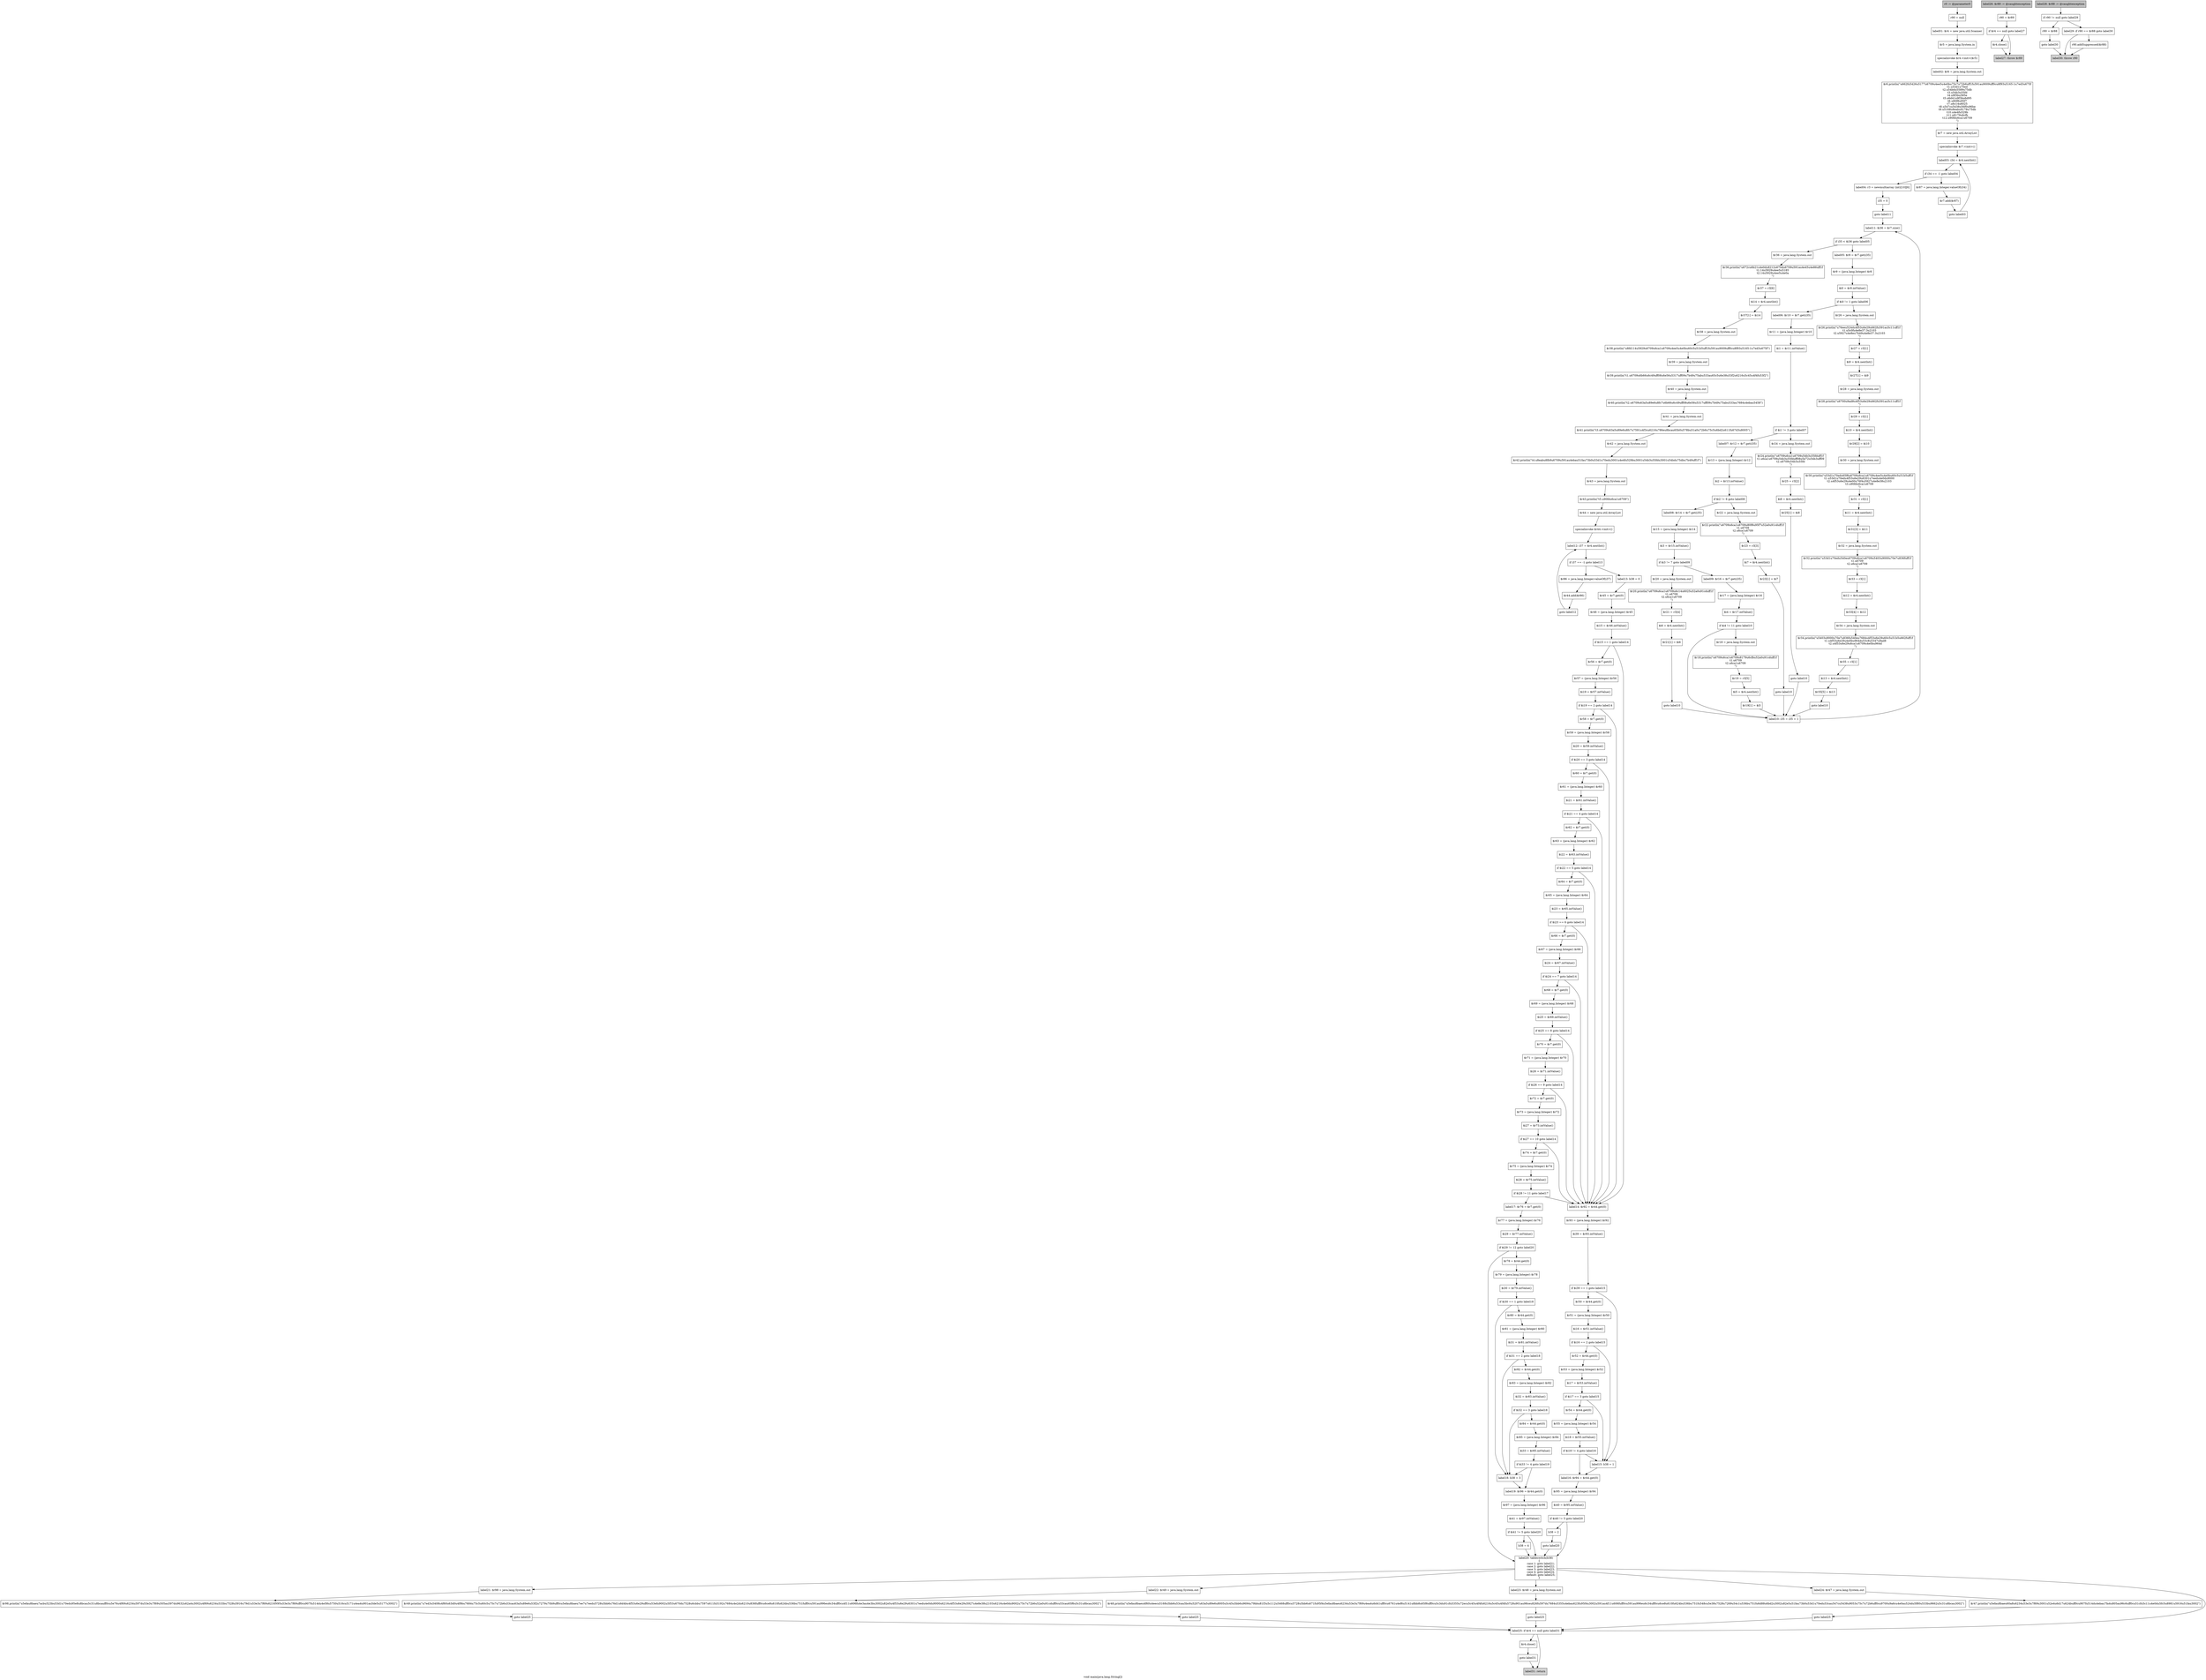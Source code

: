 digraph "void main(java.lang.String[])" {
    label="void main(java.lang.String[])";
    node [shape=box];
    "0" [style=filled,fillcolor=gray,label="r0 := @parameter0",];
    "1" [label="r90 = null",];
    "0"->"1";
    "2" [label="label01: $r4 = new java.util.Scanner",];
    "1"->"2";
    "3" [label="$r5 = java.lang.System.in",];
    "2"->"3";
    "4" [label="specialinvoke $r4.<init>($r5)",];
    "3"->"4";
    "5" [label="label02: $r6 = java.lang.System.out",];
    "4"->"5";
    "6" [label="$r6.println(\"\u662f\u5426\u5177\u6709\u4ee5\u4e0b\u75c7\u72b6\uff1f\u591a\u9009\uff0c\u8f93\u5165-1\u7ed3\u675f\n\t1.\u53d1\u70ed\n\t2.\u54bd\u5589\u75db\n\t3.\u54b3\u55fd\n\t4.\u9f3b\u585e\n\t5.\u6d41\u9f3b\u6d95\n\t6.\u80f8\u95f7\n\t7.\u6c14\u6025\n\t8.\u547c\u5438\u56f0\u96be\n\t9.\u5168\u8eab\u9178\u75db\n\t10.\u4e4f\u529b\n\t11.\u8179\u6cfb\n\t12.\u90fd\u6ca1\u6709\n\")",];
    "5"->"6";
    "7" [label="$r7 = new java.util.ArrayList",];
    "6"->"7";
    "8" [label="specialinvoke $r7.<init>()",];
    "7"->"8";
    "9" [label="label03: i34 = $r4.nextInt()",];
    "8"->"9";
    "10" [label="if i34 == -1 goto label04",];
    "9"->"10";
    "11" [label="$r87 = java.lang.Integer.valueOf(i34)",];
    "10"->"11";
    "14" [label="label04: r3 = newmultiarray (int)[10][6]",];
    "10"->"14";
    "12" [label="$r7.add($r87)",];
    "11"->"12";
    "13" [label="goto label03",];
    "12"->"13";
    "13"->"9";
    "15" [label="i35 = 0",];
    "14"->"15";
    "16" [label="goto label11",];
    "15"->"16";
    "87" [label="label11: $i36 = $r7.size()",];
    "16"->"87";
    "17" [label="label05: $r8 = $r7.get(i35)",];
    "18" [label="$r9 = (java.lang.Integer) $r8",];
    "17"->"18";
    "19" [label="$i0 = $r9.intValue()",];
    "18"->"19";
    "20" [label="if $i0 != 1 goto label06",];
    "19"->"20";
    "21" [label="$r26 = java.lang.System.out",];
    "20"->"21";
    "47" [label="label06: $r10 = $r7.get(i35)",];
    "20"->"47";
    "22" [label="$r26.println(\"\u76ee\u524d\u4f53\u6e29\u662f\u591a\u5c11\uff1f\n\t1.\u5c0f\u4e8e37.3\u2103\n\t2.\u5927\u4e8e\u7b49\u4e8e37.3\u2103\n\")",];
    "21"->"22";
    "23" [label="$r27 = r3[1]",];
    "22"->"23";
    "24" [label="$i9 = $r4.nextInt()",];
    "23"->"24";
    "25" [label="$r27[1] = $i9",];
    "24"->"25";
    "26" [label="$r28 = java.lang.System.out",];
    "25"->"26";
    "27" [label="$r28.println(\"\u6700\u9ad8\u4f53\u6e29\u662f\u591a\u5c11\uff1f\n\")",];
    "26"->"27";
    "28" [label="$r29 = r3[1]",];
    "27"->"28";
    "29" [label="$i10 = $r4.nextInt()",];
    "28"->"29";
    "30" [label="$r29[2] = $i10",];
    "29"->"30";
    "31" [label="$r30 = java.lang.System.out",];
    "30"->"31";
    "32" [label="$r30.println(\"\u53d1\u70ed\u65f6\u6709\u6ca1\u6709\u4ee5\u4e0b\u60c5\u51b5\uff1f\n\t1.\u53d1\u70ed\u4f53\u6e29\u6301\u7eed\u4e0d\u9000\n\t2.\u4f53\u6e29\u4e00\u76f4\u5927\u4e8e38\u2103\n\t3.\u90fd\u6ca1\u6709\n\")",];
    "31"->"32";
    "33" [label="$r31 = r3[1]",];
    "32"->"33";
    "34" [label="$i11 = $r4.nextInt()",];
    "33"->"34";
    "35" [label="$r31[3] = $i11",];
    "34"->"35";
    "36" [label="$r32 = java.lang.System.out",];
    "35"->"36";
    "37" [label="$r32.println(\"\u53d1\u70ed\u540e\u6709\u6ca1\u6709\u5403\u9000\u70e7\u836f\uff1f\n\t1.\u6709\n\t2.\u6ca1\u6709\n\")",];
    "36"->"37";
    "38" [label="$r33 = r3[1]",];
    "37"->"38";
    "39" [label="$i12 = $r4.nextInt()",];
    "38"->"39";
    "40" [label="$r33[4] = $i12",];
    "39"->"40";
    "41" [label="$r34 = java.lang.System.out",];
    "40"->"41";
    "42" [label="$r34.println(\"\u5403\u9000\u70e7\u836f\u540e\u7684\u4f53\u6e29\u60c5\u51b5\u662f\uff1f\n\t1.\u4f53\u6e29\u4e0b\u964d\u53c8\u5347\u9ad8\n\t2.\u4f53\u6e29\u6ca1\u6709\u4e0b\u964d\n\")",];
    "41"->"42";
    "43" [label="$r35 = r3[1]",];
    "42"->"43";
    "44" [label="$i13 = $r4.nextInt()",];
    "43"->"44";
    "45" [label="$r35[5] = $i13",];
    "44"->"45";
    "46" [label="goto label10",];
    "45"->"46";
    "86" [label="label10: i35 = i35 + 1",];
    "46"->"86";
    "48" [label="$r11 = (java.lang.Integer) $r10",];
    "47"->"48";
    "49" [label="$i1 = $r11.intValue()",];
    "48"->"49";
    "50" [label="if $i1 != 3 goto label07",];
    "49"->"50";
    "51" [label="$r24 = java.lang.System.out",];
    "50"->"51";
    "57" [label="label07: $r12 = $r7.get(i35)",];
    "50"->"57";
    "52" [label="$r24.println(\"\u6709\u6ca1\u6709\u54b3\u55fd\uff1f\n\t1.\u6ca1\u6709\u54b3\u55fd\uff08\u5e72\u54b3\uff09\n\t2.\u6709\u54b3\u55fd\n\")",];
    "51"->"52";
    "53" [label="$r25 = r3[2]",];
    "52"->"53";
    "54" [label="$i8 = $r4.nextInt()",];
    "53"->"54";
    "55" [label="$r25[1] = $i8",];
    "54"->"55";
    "56" [label="goto label10",];
    "55"->"56";
    "56"->"86";
    "58" [label="$r13 = (java.lang.Integer) $r12",];
    "57"->"58";
    "59" [label="$i2 = $r13.intValue()",];
    "58"->"59";
    "60" [label="if $i2 != 6 goto label08",];
    "59"->"60";
    "61" [label="$r22 = java.lang.System.out",];
    "60"->"61";
    "67" [label="label08: $r14 = $r7.get(i35)",];
    "60"->"67";
    "62" [label="$r22.println(\"\u6709\u6ca1\u6709\u80f8\u95f7\u52a0\u91cd\uff1f\n\t1.\u6709\n\t2.\u6ca1\u6709\n\")",];
    "61"->"62";
    "63" [label="$r23 = r3[3]",];
    "62"->"63";
    "64" [label="$i7 = $r4.nextInt()",];
    "63"->"64";
    "65" [label="$r23[1] = $i7",];
    "64"->"65";
    "66" [label="goto label10",];
    "65"->"66";
    "66"->"86";
    "68" [label="$r15 = (java.lang.Integer) $r14",];
    "67"->"68";
    "69" [label="$i3 = $r15.intValue()",];
    "68"->"69";
    "70" [label="if $i3 != 7 goto label09",];
    "69"->"70";
    "71" [label="$r20 = java.lang.System.out",];
    "70"->"71";
    "77" [label="label09: $r16 = $r7.get(i35)",];
    "70"->"77";
    "72" [label="$r20.println(\"\u6709\u6ca1\u6709\u6c14\u6025\u52a0\u91cd\uff1f\n\t1.\u6709\n\t2.\u6ca1\u6709\n\")",];
    "71"->"72";
    "73" [label="$r21 = r3[4]",];
    "72"->"73";
    "74" [label="$i6 = $r4.nextInt()",];
    "73"->"74";
    "75" [label="$r21[1] = $i6",];
    "74"->"75";
    "76" [label="goto label10",];
    "75"->"76";
    "76"->"86";
    "78" [label="$r17 = (java.lang.Integer) $r16",];
    "77"->"78";
    "79" [label="$i4 = $r17.intValue()",];
    "78"->"79";
    "80" [label="if $i4 != 11 goto label10",];
    "79"->"80";
    "81" [label="$r18 = java.lang.System.out",];
    "80"->"81";
    "80"->"86";
    "82" [label="$r18.println(\"\u6709\u6ca1\u6709\u8179\u6cfb\u52a0\u91cd\uff1f\n\t1.\u6709\n\t2.\u6ca1\u6709\n\")",];
    "81"->"82";
    "83" [label="$r19 = r3[5]",];
    "82"->"83";
    "84" [label="$i5 = $r4.nextInt()",];
    "83"->"84";
    "85" [label="$r19[1] = $i5",];
    "84"->"85";
    "85"->"86";
    "86"->"87";
    "88" [label="if i35 < $i36 goto label05",];
    "87"->"88";
    "88"->"17";
    "89" [label="$r36 = java.lang.System.out",];
    "88"->"89";
    "90" [label="$r36.println(\"\u672c\u6b21\u4e0d\u8212\u670d\u6709\u591a\u4e45\u4e86\uff1f\n\t1.14\u5929\u4ee5\u5185\n\t2.14\u5929\u4ee5\u4e0a\n\")",];
    "89"->"90";
    "91" [label="$r37 = r3[6]",];
    "90"->"91";
    "92" [label="$i14 = $r4.nextInt()",];
    "91"->"92";
    "93" [label="$r37[1] = $i14",];
    "92"->"93";
    "94" [label="$r38 = java.lang.System.out",];
    "93"->"94";
    "95" [label="$r38.println(\"\u8fd114\u5929\u6709\u6ca1\u6709\u4ee5\u4e0b\u60c5\u51b5\uff1f\u591a\u9009\uff0c\u8f93\u5165-1\u7ed3\u675f\")",];
    "94"->"95";
    "96" [label="$r39 = java.lang.System.out",];
    "95"->"96";
    "97" [label="$r39.println(\"\t1.\u6709\u6b66\u6c49\uff08\u6e56\u5317\uff09\u7b49\u75ab\u533a\u65c5\u6e38\u53f2\u6216\u5c45\u4f4f\u53f2\")",];
    "96"->"97";
    "98" [label="$r40 = java.lang.System.out",];
    "97"->"98";
    "99" [label="$r40.println(\"\t2.\u6709\u63a5\u89e6\u8fc7\u6b66\u6c49\uff08\u6e56\u5317\uff09\u7b49\u75ab\u533a\u7684\u4eba\u5458\")",];
    "98"->"99";
    "100" [label="$r41 = java.lang.System.out",];
    "99"->"100";
    "101" [label="$r41.println(\"\t3.\u6709\u63a5\u89e6\u8fc7\u7591\u4f3c\u6216\u786e\u8bca\u65b0\u578b\u51a0\u72b6\u75c5\u6bd2\u611f\u67d3\u8005\")",];
    "100"->"101";
    "102" [label="$r42 = java.lang.System.out",];
    "101"->"102";
    "103" [label="$r42.println(\"\t4.\u8eab\u8fb9\u6709\u591a\u4eba\u51fa\u73b0\u53d1\u70ed\u3001\u4e4f\u529b\u3001\u54b3\u55fd\u3001\u54bd\u75db\u7b49\uff1f\")",];
    "102"->"103";
    "104" [label="$r43 = java.lang.System.out",];
    "103"->"104";
    "105" [label="$r43.println(\"\t5.\u90fd\u6ca1\u6709\")",];
    "104"->"105";
    "106" [label="$r44 = new java.util.ArrayList",];
    "105"->"106";
    "107" [label="specialinvoke $r44.<init>()",];
    "106"->"107";
    "108" [label="label12: i37 = $r4.nextInt()",];
    "107"->"108";
    "109" [label="if i37 == -1 goto label13",];
    "108"->"109";
    "110" [label="$r86 = java.lang.Integer.valueOf(i37)",];
    "109"->"110";
    "113" [label="label13: b38 = 0",];
    "109"->"113";
    "111" [label="$r44.add($r86)",];
    "110"->"111";
    "112" [label="goto label12",];
    "111"->"112";
    "112"->"108";
    "114" [label="$r45 = $r7.get(0)",];
    "113"->"114";
    "115" [label="$r46 = (java.lang.Integer) $r45",];
    "114"->"115";
    "116" [label="$i15 = $r46.intValue()",];
    "115"->"116";
    "117" [label="if $i15 == 1 goto label14",];
    "116"->"117";
    "118" [label="$r56 = $r7.get(0)",];
    "117"->"118";
    "158" [label="label14: $r92 = $r44.get(0)",];
    "117"->"158";
    "119" [label="$r57 = (java.lang.Integer) $r56",];
    "118"->"119";
    "120" [label="$i19 = $r57.intValue()",];
    "119"->"120";
    "121" [label="if $i19 == 2 goto label14",];
    "120"->"121";
    "122" [label="$r58 = $r7.get(0)",];
    "121"->"122";
    "121"->"158";
    "123" [label="$r59 = (java.lang.Integer) $r58",];
    "122"->"123";
    "124" [label="$i20 = $r59.intValue()",];
    "123"->"124";
    "125" [label="if $i20 == 3 goto label14",];
    "124"->"125";
    "126" [label="$r60 = $r7.get(0)",];
    "125"->"126";
    "125"->"158";
    "127" [label="$r61 = (java.lang.Integer) $r60",];
    "126"->"127";
    "128" [label="$i21 = $r61.intValue()",];
    "127"->"128";
    "129" [label="if $i21 == 4 goto label14",];
    "128"->"129";
    "130" [label="$r62 = $r7.get(0)",];
    "129"->"130";
    "129"->"158";
    "131" [label="$r63 = (java.lang.Integer) $r62",];
    "130"->"131";
    "132" [label="$i22 = $r63.intValue()",];
    "131"->"132";
    "133" [label="if $i22 == 5 goto label14",];
    "132"->"133";
    "134" [label="$r64 = $r7.get(0)",];
    "133"->"134";
    "133"->"158";
    "135" [label="$r65 = (java.lang.Integer) $r64",];
    "134"->"135";
    "136" [label="$i23 = $r65.intValue()",];
    "135"->"136";
    "137" [label="if $i23 == 6 goto label14",];
    "136"->"137";
    "138" [label="$r66 = $r7.get(0)",];
    "137"->"138";
    "137"->"158";
    "139" [label="$r67 = (java.lang.Integer) $r66",];
    "138"->"139";
    "140" [label="$i24 = $r67.intValue()",];
    "139"->"140";
    "141" [label="if $i24 == 7 goto label14",];
    "140"->"141";
    "142" [label="$r68 = $r7.get(0)",];
    "141"->"142";
    "141"->"158";
    "143" [label="$r69 = (java.lang.Integer) $r68",];
    "142"->"143";
    "144" [label="$i25 = $r69.intValue()",];
    "143"->"144";
    "145" [label="if $i25 == 8 goto label14",];
    "144"->"145";
    "146" [label="$r70 = $r7.get(0)",];
    "145"->"146";
    "145"->"158";
    "147" [label="$r71 = (java.lang.Integer) $r70",];
    "146"->"147";
    "148" [label="$i26 = $r71.intValue()",];
    "147"->"148";
    "149" [label="if $i26 == 9 goto label14",];
    "148"->"149";
    "150" [label="$r72 = $r7.get(0)",];
    "149"->"150";
    "149"->"158";
    "151" [label="$r73 = (java.lang.Integer) $r72",];
    "150"->"151";
    "152" [label="$i27 = $r73.intValue()",];
    "151"->"152";
    "153" [label="if $i27 == 10 goto label14",];
    "152"->"153";
    "154" [label="$r74 = $r7.get(0)",];
    "153"->"154";
    "153"->"158";
    "155" [label="$r75 = (java.lang.Integer) $r74",];
    "154"->"155";
    "156" [label="$i28 = $r75.intValue()",];
    "155"->"156";
    "157" [label="if $i28 != 11 goto label17",];
    "156"->"157";
    "157"->"158";
    "181" [label="label17: $r76 = $r7.get(0)",];
    "157"->"181";
    "159" [label="$r93 = (java.lang.Integer) $r92",];
    "158"->"159";
    "160" [label="$i39 = $r93.intValue()",];
    "159"->"160";
    "161" [label="if $i39 == 1 goto label15",];
    "160"->"161";
    "162" [label="$r50 = $r44.get(0)",];
    "161"->"162";
    "174" [label="label15: b38 = 1",];
    "161"->"174";
    "163" [label="$r51 = (java.lang.Integer) $r50",];
    "162"->"163";
    "164" [label="$i16 = $r51.intValue()",];
    "163"->"164";
    "165" [label="if $i16 == 2 goto label15",];
    "164"->"165";
    "166" [label="$r52 = $r44.get(0)",];
    "165"->"166";
    "165"->"174";
    "167" [label="$r53 = (java.lang.Integer) $r52",];
    "166"->"167";
    "168" [label="$i17 = $r53.intValue()",];
    "167"->"168";
    "169" [label="if $i17 == 3 goto label15",];
    "168"->"169";
    "170" [label="$r54 = $r44.get(0)",];
    "169"->"170";
    "169"->"174";
    "171" [label="$r55 = (java.lang.Integer) $r54",];
    "170"->"171";
    "172" [label="$i18 = $r55.intValue()",];
    "171"->"172";
    "173" [label="if $i18 != 4 goto label16",];
    "172"->"173";
    "173"->"174";
    "175" [label="label16: $r94 = $r44.get(0)",];
    "173"->"175";
    "174"->"175";
    "176" [label="$r95 = (java.lang.Integer) $r94",];
    "175"->"176";
    "177" [label="$i40 = $r95.intValue()",];
    "176"->"177";
    "178" [label="if $i40 != 5 goto label20",];
    "177"->"178";
    "179" [label="b38 = 2",];
    "178"->"179";
    "207" [label="label20: tableswitch(b38)\n        {\n            case 1: goto label21;\n            case 2: goto label22;\n            case 3: goto label23;\n            case 4: goto label24;\n            default: goto label25;\n        }",];
    "178"->"207";
    "180" [label="goto label20",];
    "179"->"180";
    "180"->"207";
    "182" [label="$r77 = (java.lang.Integer) $r76",];
    "181"->"182";
    "183" [label="$i29 = $r77.intValue()",];
    "182"->"183";
    "184" [label="if $i29 != 12 goto label20",];
    "183"->"184";
    "185" [label="$r78 = $r44.get(0)",];
    "184"->"185";
    "184"->"207";
    "186" [label="$r79 = (java.lang.Integer) $r78",];
    "185"->"186";
    "187" [label="$i30 = $r79.intValue()",];
    "186"->"187";
    "188" [label="if $i30 == 1 goto label18",];
    "187"->"188";
    "189" [label="$r80 = $r44.get(0)",];
    "188"->"189";
    "201" [label="label18: b38 = 3",];
    "188"->"201";
    "190" [label="$r81 = (java.lang.Integer) $r80",];
    "189"->"190";
    "191" [label="$i31 = $r81.intValue()",];
    "190"->"191";
    "192" [label="if $i31 == 2 goto label18",];
    "191"->"192";
    "193" [label="$r82 = $r44.get(0)",];
    "192"->"193";
    "192"->"201";
    "194" [label="$r83 = (java.lang.Integer) $r82",];
    "193"->"194";
    "195" [label="$i32 = $r83.intValue()",];
    "194"->"195";
    "196" [label="if $i32 == 3 goto label18",];
    "195"->"196";
    "197" [label="$r84 = $r44.get(0)",];
    "196"->"197";
    "196"->"201";
    "198" [label="$r85 = (java.lang.Integer) $r84",];
    "197"->"198";
    "199" [label="$i33 = $r85.intValue()",];
    "198"->"199";
    "200" [label="if $i33 != 4 goto label19",];
    "199"->"200";
    "200"->"201";
    "202" [label="label19: $r96 = $r44.get(0)",];
    "200"->"202";
    "201"->"202";
    "203" [label="$r97 = (java.lang.Integer) $r96",];
    "202"->"203";
    "204" [label="$i41 = $r97.intValue()",];
    "203"->"204";
    "205" [label="if $i41 != 5 goto label20",];
    "204"->"205";
    "206" [label="b38 = 4",];
    "205"->"206";
    "205"->"207";
    "206"->"207";
    "208" [label="label21: $r98 = java.lang.System.out",];
    "207"->"208";
    "211" [label="label22: $r49 = java.lang.System.out",];
    "207"->"211";
    "214" [label="label23: $r48 = java.lang.System.out",];
    "207"->"214";
    "217" [label="label24: $r47 = java.lang.System.out",];
    "207"->"217";
    "220" [label="label25: if $r4 == null goto label31",];
    "207"->"220";
    "209" [label="$r98.println(\"\u5efa\u8bae\u7acb\u523b\u53d1\u70ed\u95e8\u8bca\u5c31\u8bca\uff0c\u5e76\u4f69\u6234\u597d\u53e3\u7f69\u505a\u597d\u9632\u62a4\u3002\u4f69\u6234\u533b\u7528\u5916\u79d1\u53e3\u7f69\u6216N95\u53e3\u7f69\uff0c\u907f\u514d\u4e58\u5750\u516c\u5171\u4ea4\u901a\u5de5\u5177\u3002\")",];
    "208"->"209";
    "210" [label="goto label25",];
    "209"->"210";
    "210"->"220";
    "212" [label="$r49.println(\"\u7ed3\u5408\u4f60\u63d0\u4f9b\u7684\u75c5\u60c5\u75c7\u72b6\u53ca\u63a5\u89e6\u53f2\u7279\u70b9\uff0c\u5efa\u8bae\u7ee7\u7eed\u5728\u5bb6\u76d1\u6d4b\u4f53\u6e29\uff0c\u53ef\u9002\u5f53\u670d\u7528\u6cbb\u7597\u611f\u5192\u7684\u4e2d\u6210\u836f\uff0c\u6ce8\u610f\u624b\u536b\u751f\uff0c\u591a\u996e\u6c34\uff0c\u4f11\u606f\u4e3a\u4e3b\u3002\u82e5\u4f53\u6e29\u6301\u7eed\u4e0d\u9000\u6216\u4f53\u6e29\u5927\u4e8e38\u2103\u6216\u4e0d\u9002\u75c7\u72b6\u52a0\u91cd\uff0c\u53ca\u65f6\u5c31\u8bca\u3002\")",];
    "211"->"212";
    "213" [label="goto label25",];
    "212"->"213";
    "213"->"220";
    "215" [label="$r48.println(\"\u5efa\u8bae\u4f60\u4eec\u5168\u5bb6\u53ca\u5bc6\u5207\u63a5\u89e6\u8005\u5c45\u5bb6\u9694\u79bb\u81f3\u5c112\u5468\uff0c\u5728\u5bb6\u671f\u95f4\u5efa\u8bae\u6234\u53e3\u7f69\u4ea4\u6d41\uff0c\u6761\u4ef6\u5141\u8bb8\u65f6\uff0c\u5c3d\u91cf\u5355\u72ec\u5c45\u4f4f\u6216\u5c45\u4f4f\u5728\u901a\u98ce\u826f\u597d\u7684\u5355\u4eba\u623f\u95f4\u3002\u591a\u4f11\u606f\uff0c\u591a\u996e\u6c34\uff0c\u6ce8\u610f\u624b\u536b\u751f\u548c\u5e38\u7528\u7269\u54c1\u536b\u751f\u6d88\u6bd2\u3002\u82e5\u51fa\u73b0\u53d1\u70ed\u53ca\u547c\u5438\u9053\u75c7\u72b6\uff0c\u9700\u9a6c\u4e0a\u524d\u5f80\u533b\u9662\u5c31\u8bca\u3002\")",];
    "214"->"215";
    "216" [label="goto label25",];
    "215"->"216";
    "216"->"220";
    "218" [label="$r47.println(\"\u5efa\u8bae\u60a8\u6234\u53e3\u7f69\u3001\u52e4\u6d17\u624b\uff0c\u907f\u514d\u4eba\u7fa4\u805a\u96c6\uff0c\u51cf\u5c11\u4e0d\u5fc5\u8981\u5916\u51fa\u3002\")",];
    "217"->"218";
    "219" [label="goto label25",];
    "218"->"219";
    "219"->"220";
    "221" [label="$r4.close()",];
    "220"->"221";
    "235" [style=filled,fillcolor=lightgray,label="label31: return",];
    "220"->"235";
    "222" [label="goto label31",];
    "221"->"222";
    "222"->"235";
    "223" [style=filled,fillcolor=gray,label="label26: $r89 := @caughtexception",];
    "224" [label="r90 = $r89",];
    "223"->"224";
    "225" [label="if $r4 == null goto label27",];
    "224"->"225";
    "226" [label="$r4.close()",];
    "225"->"226";
    "227" [style=filled,fillcolor=lightgray,label="label27: throw $r89",];
    "225"->"227";
    "226"->"227";
    "228" [style=filled,fillcolor=gray,label="label28: $r88 := @caughtexception",];
    "229" [label="if r90 != null goto label29",];
    "228"->"229";
    "230" [label="r90 = $r88",];
    "229"->"230";
    "232" [label="label29: if r90 == $r88 goto label30",];
    "229"->"232";
    "231" [label="goto label30",];
    "230"->"231";
    "234" [style=filled,fillcolor=lightgray,label="label30: throw r90",];
    "231"->"234";
    "233" [label="r90.addSuppressed($r88)",];
    "232"->"233";
    "232"->"234";
    "233"->"234";
}
